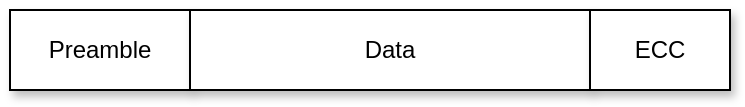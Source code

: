 <mxfile>
    <diagram id="V9gd7TdCu7WNvEiHtMq6" name="Page-1">
        <mxGraphModel dx="834" dy="1207" grid="1" gridSize="10" guides="1" tooltips="1" connect="1" arrows="1" fold="1" page="1" pageScale="1" pageWidth="850" pageHeight="1100" math="0" shadow="0">
            <root>
                <mxCell id="0"/>
                <mxCell id="1" parent="0"/>
                <mxCell id="2" value="Preamble" style="rounded=0;whiteSpace=wrap;html=1;shadow=1;" vertex="1" parent="1">
                    <mxGeometry x="10" y="10" width="90" height="40" as="geometry"/>
                </mxCell>
                <mxCell id="3" value="Data" style="rounded=0;whiteSpace=wrap;html=1;shadow=1;" vertex="1" parent="1">
                    <mxGeometry x="100" y="10" width="200" height="40" as="geometry"/>
                </mxCell>
                <mxCell id="4" value="ECC" style="rounded=0;whiteSpace=wrap;html=1;shadow=1;" vertex="1" parent="1">
                    <mxGeometry x="300" y="10" width="70" height="40" as="geometry"/>
                </mxCell>
            </root>
        </mxGraphModel>
    </diagram>
</mxfile>